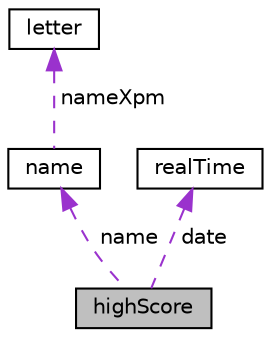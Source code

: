 digraph "highScore"
{
 // LATEX_PDF_SIZE
  edge [fontname="Helvetica",fontsize="10",labelfontname="Helvetica",labelfontsize="10"];
  node [fontname="Helvetica",fontsize="10",shape=record];
  Node1 [label="highScore",height=0.2,width=0.4,color="black", fillcolor="grey75", style="filled", fontcolor="black",tooltip="Struct that stores the information about a highscore."];
  Node2 -> Node1 [dir="back",color="darkorchid3",fontsize="10",style="dashed",label=" name" ,fontname="Helvetica"];
  Node2 [label="name",height=0.2,width=0.4,color="black", fillcolor="white", style="filled",URL="$structname.html",tooltip="Struct that stores the name of a player."];
  Node3 -> Node2 [dir="back",color="darkorchid3",fontsize="10",style="dashed",label=" nameXpm" ,fontname="Helvetica"];
  Node3 [label="letter",height=0.2,width=0.4,color="black", fillcolor="white", style="filled",URL="$structletter.html",tooltip="Information about a letter - scancode, char, lower or upper case, sprite and xpm image."];
  Node4 -> Node1 [dir="back",color="darkorchid3",fontsize="10",style="dashed",label=" date" ,fontname="Helvetica"];
  Node4 [label="realTime",height=0.2,width=0.4,color="black", fillcolor="white", style="filled",URL="$structreal_time.html",tooltip=" "];
}
